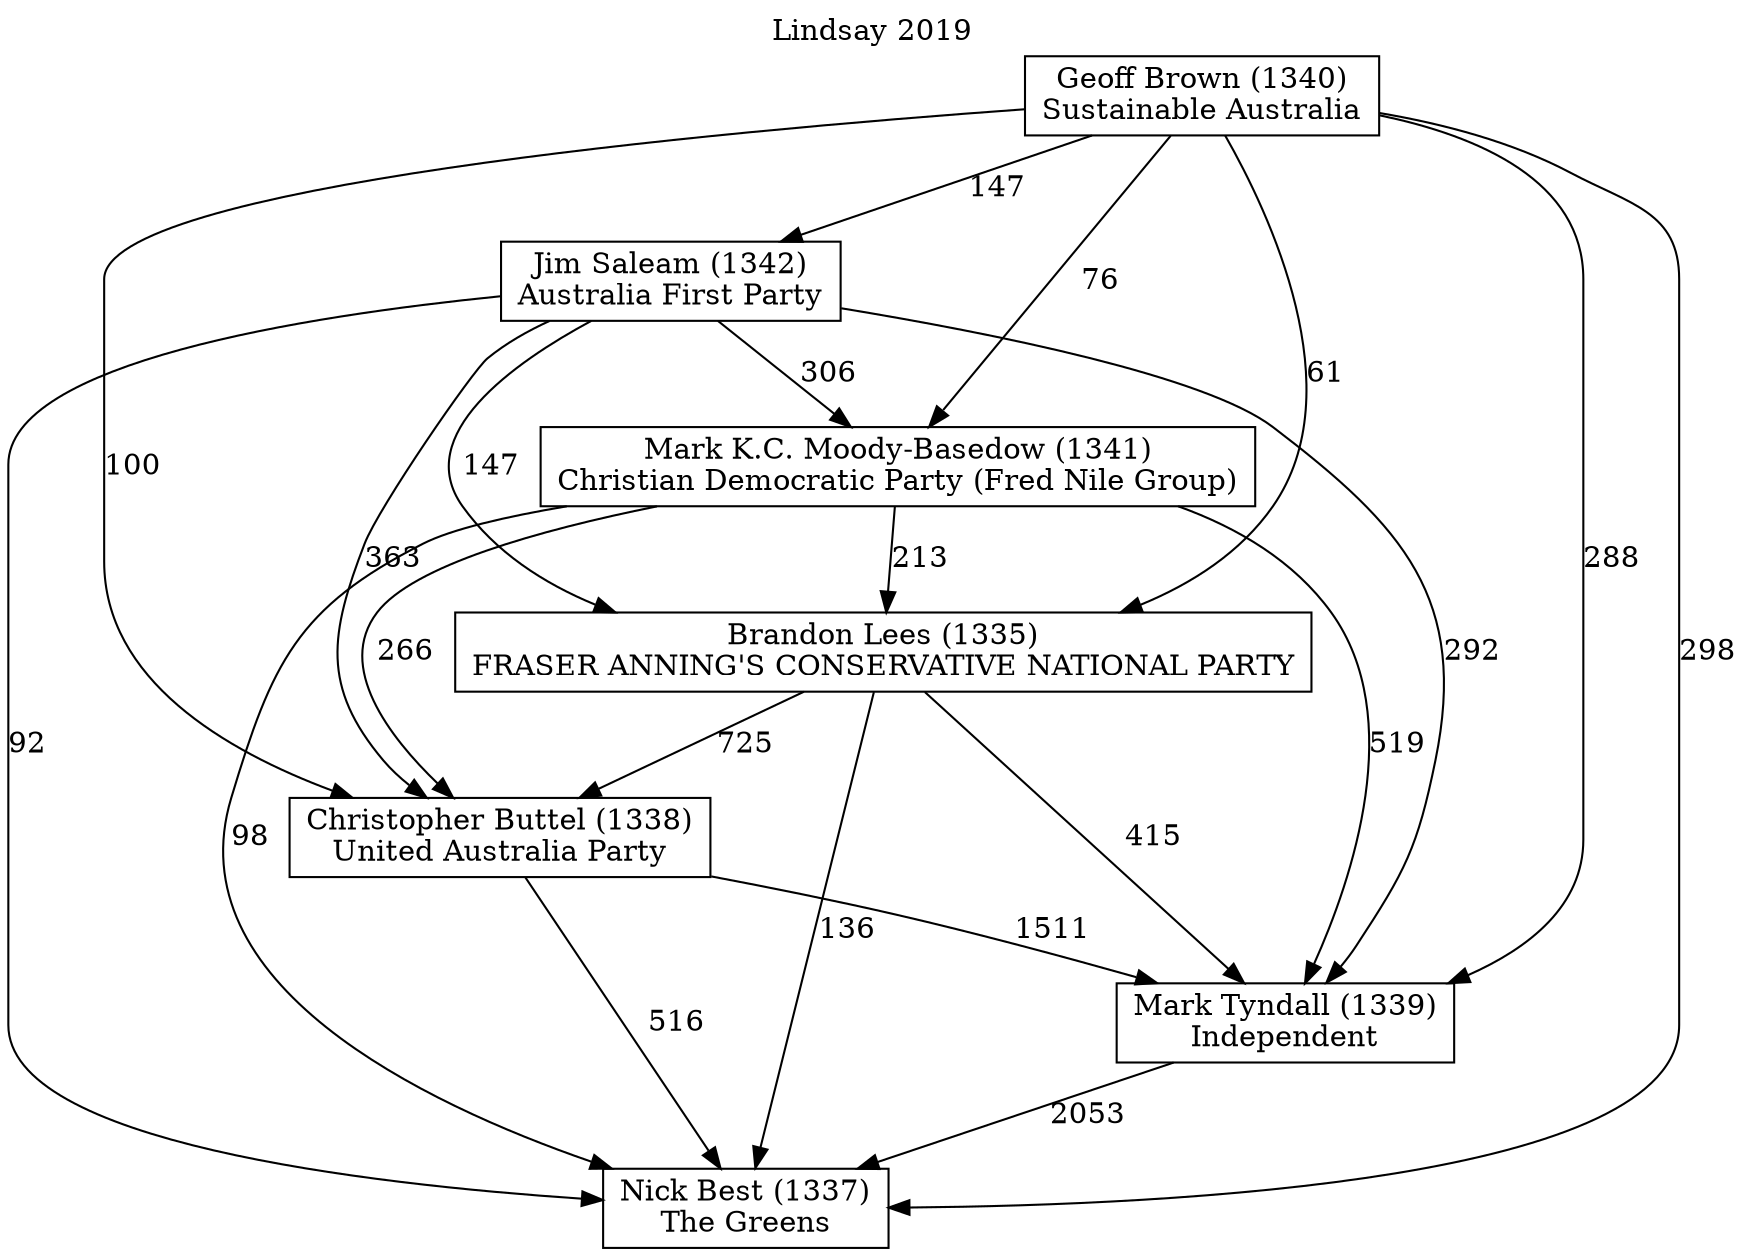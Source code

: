 // House preference flow
digraph "Nick Best (1337)_Lindsay_2019" {
	graph [label="Lindsay 2019" labelloc=t mclimit=10]
	node [shape=box]
	"Brandon Lees (1335)" [label="Brandon Lees (1335)
FRASER ANNING'S CONSERVATIVE NATIONAL PARTY"]
	"Christopher Buttel (1338)" [label="Christopher Buttel (1338)
United Australia Party"]
	"Geoff Brown (1340)" [label="Geoff Brown (1340)
Sustainable Australia"]
	"Jim Saleam (1342)" [label="Jim Saleam (1342)
Australia First Party"]
	"Mark K.C. Moody-Basedow (1341)" [label="Mark K.C. Moody-Basedow (1341)
Christian Democratic Party (Fred Nile Group)"]
	"Mark Tyndall (1339)" [label="Mark Tyndall (1339)
Independent"]
	"Nick Best (1337)" [label="Nick Best (1337)
The Greens"]
	"Brandon Lees (1335)" -> "Christopher Buttel (1338)" [label=725]
	"Brandon Lees (1335)" -> "Mark Tyndall (1339)" [label=415]
	"Brandon Lees (1335)" -> "Nick Best (1337)" [label=136]
	"Christopher Buttel (1338)" -> "Mark Tyndall (1339)" [label=1511]
	"Christopher Buttel (1338)" -> "Nick Best (1337)" [label=516]
	"Geoff Brown (1340)" -> "Brandon Lees (1335)" [label=61]
	"Geoff Brown (1340)" -> "Christopher Buttel (1338)" [label=100]
	"Geoff Brown (1340)" -> "Jim Saleam (1342)" [label=147]
	"Geoff Brown (1340)" -> "Mark K.C. Moody-Basedow (1341)" [label=76]
	"Geoff Brown (1340)" -> "Mark Tyndall (1339)" [label=288]
	"Geoff Brown (1340)" -> "Nick Best (1337)" [label=298]
	"Jim Saleam (1342)" -> "Brandon Lees (1335)" [label=147]
	"Jim Saleam (1342)" -> "Christopher Buttel (1338)" [label=363]
	"Jim Saleam (1342)" -> "Mark K.C. Moody-Basedow (1341)" [label=306]
	"Jim Saleam (1342)" -> "Mark Tyndall (1339)" [label=292]
	"Jim Saleam (1342)" -> "Nick Best (1337)" [label=92]
	"Mark K.C. Moody-Basedow (1341)" -> "Brandon Lees (1335)" [label=213]
	"Mark K.C. Moody-Basedow (1341)" -> "Christopher Buttel (1338)" [label=266]
	"Mark K.C. Moody-Basedow (1341)" -> "Mark Tyndall (1339)" [label=519]
	"Mark K.C. Moody-Basedow (1341)" -> "Nick Best (1337)" [label=98]
	"Mark Tyndall (1339)" -> "Nick Best (1337)" [label=2053]
}
